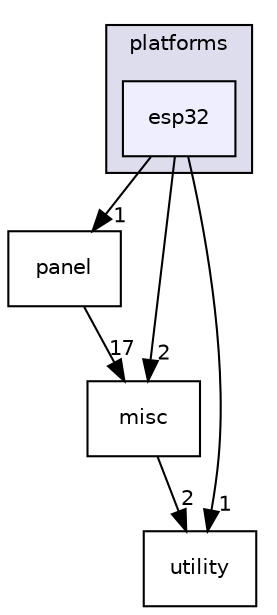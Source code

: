 digraph "esp32" {
  compound=true
  node [ fontsize="10", fontname="Helvetica"];
  edge [ labelfontsize="10", labelfontname="Helvetica"];
  subgraph clusterdir_1950524174e8219158fe7ad67b7174c6 {
    graph [ bgcolor="#ddddee", pencolor="black", label="platforms" fontname="Helvetica", fontsize="10", URL="dir_1950524174e8219158fe7ad67b7174c6.html"]
  dir_10eb5d6e940277a2e024567bef1eb9be [shape=box, label="esp32", style="filled", fillcolor="#eeeeff", pencolor="black", URL="dir_10eb5d6e940277a2e024567bef1eb9be.html"];
  }
  dir_616208bcf2061f1cdbbef6fd22cfd764 [shape=box label="panel" URL="dir_616208bcf2061f1cdbbef6fd22cfd764.html"];
  dir_eb981cf784ec2a16906480abd80dc959 [shape=box label="misc" URL="dir_eb981cf784ec2a16906480abd80dc959.html"];
  dir_20b27aa10f5ef0a1b155d29039bf6c20 [shape=box label="utility" URL="dir_20b27aa10f5ef0a1b155d29039bf6c20.html"];
  dir_616208bcf2061f1cdbbef6fd22cfd764->dir_eb981cf784ec2a16906480abd80dc959 [headlabel="17", labeldistance=1.5 headhref="dir_000020_000007.html"];
  dir_eb981cf784ec2a16906480abd80dc959->dir_20b27aa10f5ef0a1b155d29039bf6c20 [headlabel="2", labeldistance=1.5 headhref="dir_000007_000019.html"];
  dir_10eb5d6e940277a2e024567bef1eb9be->dir_616208bcf2061f1cdbbef6fd22cfd764 [headlabel="1", labeldistance=1.5 headhref="dir_000009_000020.html"];
  dir_10eb5d6e940277a2e024567bef1eb9be->dir_eb981cf784ec2a16906480abd80dc959 [headlabel="2", labeldistance=1.5 headhref="dir_000009_000007.html"];
  dir_10eb5d6e940277a2e024567bef1eb9be->dir_20b27aa10f5ef0a1b155d29039bf6c20 [headlabel="1", labeldistance=1.5 headhref="dir_000009_000019.html"];
}

